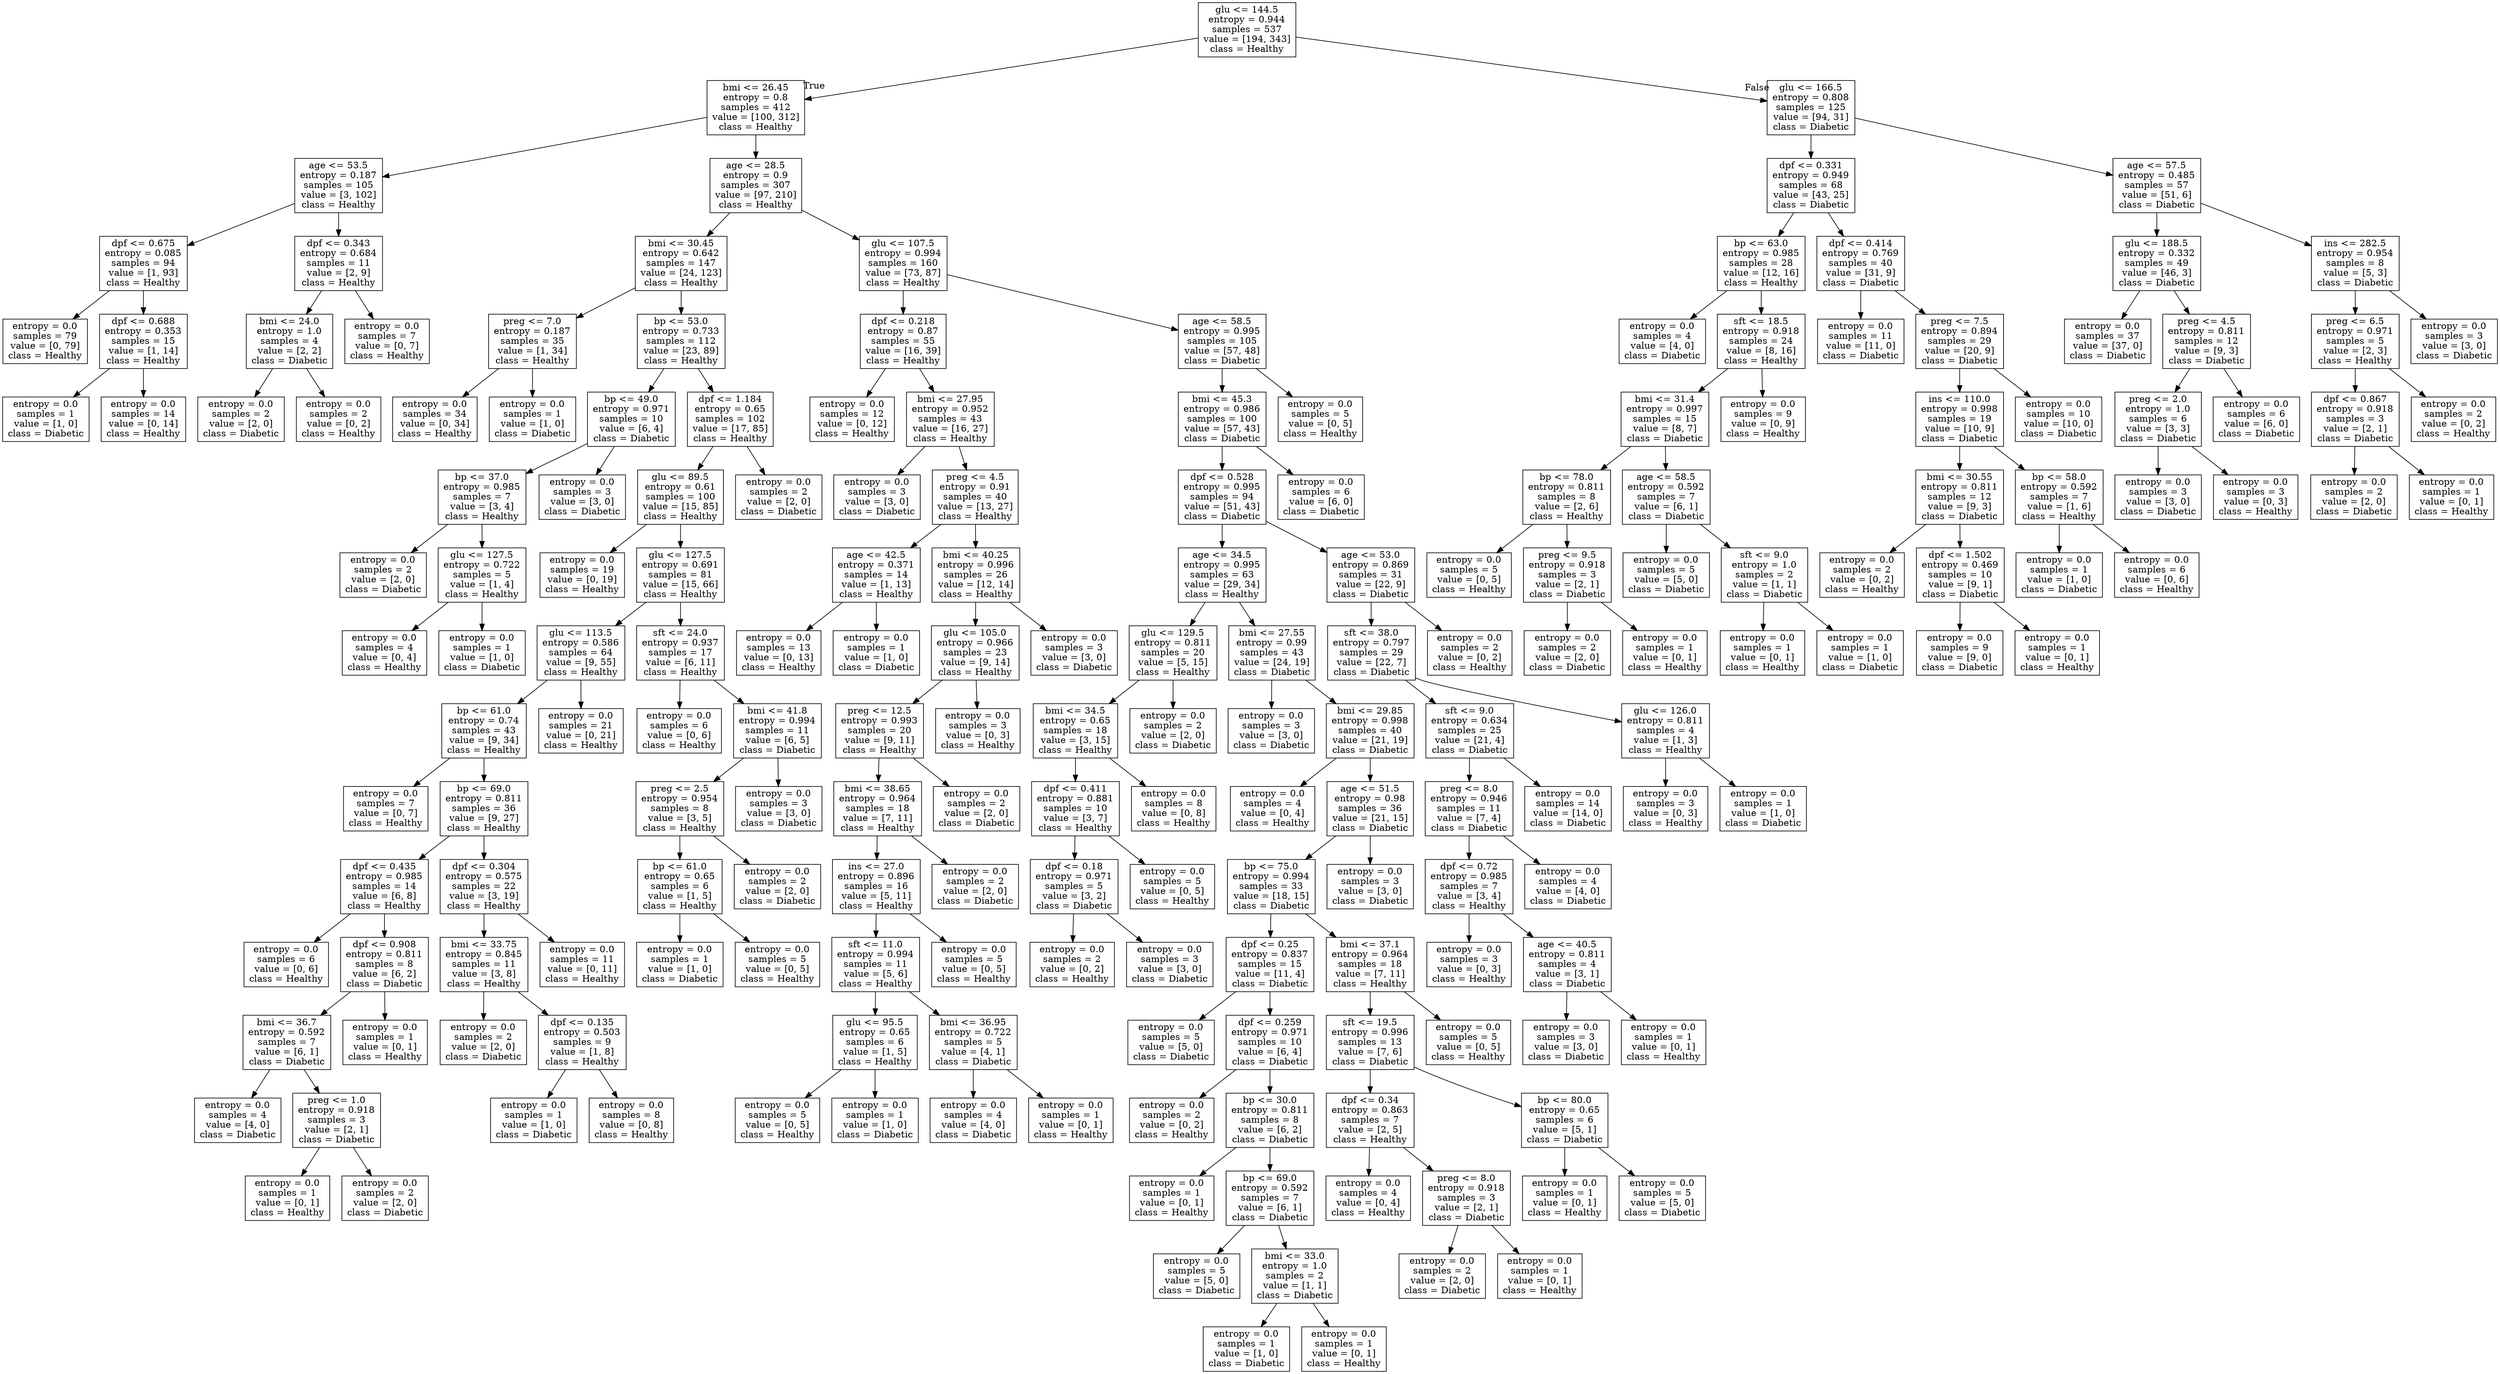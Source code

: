digraph Tree {
node [shape=box] ;
0 [label="glu <= 144.5\nentropy = 0.944\nsamples = 537\nvalue = [194, 343]\nclass = Healthy"] ;
1 [label="bmi <= 26.45\nentropy = 0.8\nsamples = 412\nvalue = [100, 312]\nclass = Healthy"] ;
0 -> 1 [labeldistance=2.5, labelangle=45, headlabel="True"] ;
2 [label="age <= 53.5\nentropy = 0.187\nsamples = 105\nvalue = [3, 102]\nclass = Healthy"] ;
1 -> 2 ;
3 [label="dpf <= 0.675\nentropy = 0.085\nsamples = 94\nvalue = [1, 93]\nclass = Healthy"] ;
2 -> 3 ;
4 [label="entropy = 0.0\nsamples = 79\nvalue = [0, 79]\nclass = Healthy"] ;
3 -> 4 ;
5 [label="dpf <= 0.688\nentropy = 0.353\nsamples = 15\nvalue = [1, 14]\nclass = Healthy"] ;
3 -> 5 ;
6 [label="entropy = 0.0\nsamples = 1\nvalue = [1, 0]\nclass = Diabetic"] ;
5 -> 6 ;
7 [label="entropy = 0.0\nsamples = 14\nvalue = [0, 14]\nclass = Healthy"] ;
5 -> 7 ;
8 [label="dpf <= 0.343\nentropy = 0.684\nsamples = 11\nvalue = [2, 9]\nclass = Healthy"] ;
2 -> 8 ;
9 [label="bmi <= 24.0\nentropy = 1.0\nsamples = 4\nvalue = [2, 2]\nclass = Diabetic"] ;
8 -> 9 ;
10 [label="entropy = 0.0\nsamples = 2\nvalue = [2, 0]\nclass = Diabetic"] ;
9 -> 10 ;
11 [label="entropy = 0.0\nsamples = 2\nvalue = [0, 2]\nclass = Healthy"] ;
9 -> 11 ;
12 [label="entropy = 0.0\nsamples = 7\nvalue = [0, 7]\nclass = Healthy"] ;
8 -> 12 ;
13 [label="age <= 28.5\nentropy = 0.9\nsamples = 307\nvalue = [97, 210]\nclass = Healthy"] ;
1 -> 13 ;
14 [label="bmi <= 30.45\nentropy = 0.642\nsamples = 147\nvalue = [24, 123]\nclass = Healthy"] ;
13 -> 14 ;
15 [label="preg <= 7.0\nentropy = 0.187\nsamples = 35\nvalue = [1, 34]\nclass = Healthy"] ;
14 -> 15 ;
16 [label="entropy = 0.0\nsamples = 34\nvalue = [0, 34]\nclass = Healthy"] ;
15 -> 16 ;
17 [label="entropy = 0.0\nsamples = 1\nvalue = [1, 0]\nclass = Diabetic"] ;
15 -> 17 ;
18 [label="bp <= 53.0\nentropy = 0.733\nsamples = 112\nvalue = [23, 89]\nclass = Healthy"] ;
14 -> 18 ;
19 [label="bp <= 49.0\nentropy = 0.971\nsamples = 10\nvalue = [6, 4]\nclass = Diabetic"] ;
18 -> 19 ;
20 [label="bp <= 37.0\nentropy = 0.985\nsamples = 7\nvalue = [3, 4]\nclass = Healthy"] ;
19 -> 20 ;
21 [label="entropy = 0.0\nsamples = 2\nvalue = [2, 0]\nclass = Diabetic"] ;
20 -> 21 ;
22 [label="glu <= 127.5\nentropy = 0.722\nsamples = 5\nvalue = [1, 4]\nclass = Healthy"] ;
20 -> 22 ;
23 [label="entropy = 0.0\nsamples = 4\nvalue = [0, 4]\nclass = Healthy"] ;
22 -> 23 ;
24 [label="entropy = 0.0\nsamples = 1\nvalue = [1, 0]\nclass = Diabetic"] ;
22 -> 24 ;
25 [label="entropy = 0.0\nsamples = 3\nvalue = [3, 0]\nclass = Diabetic"] ;
19 -> 25 ;
26 [label="dpf <= 1.184\nentropy = 0.65\nsamples = 102\nvalue = [17, 85]\nclass = Healthy"] ;
18 -> 26 ;
27 [label="glu <= 89.5\nentropy = 0.61\nsamples = 100\nvalue = [15, 85]\nclass = Healthy"] ;
26 -> 27 ;
28 [label="entropy = 0.0\nsamples = 19\nvalue = [0, 19]\nclass = Healthy"] ;
27 -> 28 ;
29 [label="glu <= 127.5\nentropy = 0.691\nsamples = 81\nvalue = [15, 66]\nclass = Healthy"] ;
27 -> 29 ;
30 [label="glu <= 113.5\nentropy = 0.586\nsamples = 64\nvalue = [9, 55]\nclass = Healthy"] ;
29 -> 30 ;
31 [label="bp <= 61.0\nentropy = 0.74\nsamples = 43\nvalue = [9, 34]\nclass = Healthy"] ;
30 -> 31 ;
32 [label="entropy = 0.0\nsamples = 7\nvalue = [0, 7]\nclass = Healthy"] ;
31 -> 32 ;
33 [label="bp <= 69.0\nentropy = 0.811\nsamples = 36\nvalue = [9, 27]\nclass = Healthy"] ;
31 -> 33 ;
34 [label="dpf <= 0.435\nentropy = 0.985\nsamples = 14\nvalue = [6, 8]\nclass = Healthy"] ;
33 -> 34 ;
35 [label="entropy = 0.0\nsamples = 6\nvalue = [0, 6]\nclass = Healthy"] ;
34 -> 35 ;
36 [label="dpf <= 0.908\nentropy = 0.811\nsamples = 8\nvalue = [6, 2]\nclass = Diabetic"] ;
34 -> 36 ;
37 [label="bmi <= 36.7\nentropy = 0.592\nsamples = 7\nvalue = [6, 1]\nclass = Diabetic"] ;
36 -> 37 ;
38 [label="entropy = 0.0\nsamples = 4\nvalue = [4, 0]\nclass = Diabetic"] ;
37 -> 38 ;
39 [label="preg <= 1.0\nentropy = 0.918\nsamples = 3\nvalue = [2, 1]\nclass = Diabetic"] ;
37 -> 39 ;
40 [label="entropy = 0.0\nsamples = 1\nvalue = [0, 1]\nclass = Healthy"] ;
39 -> 40 ;
41 [label="entropy = 0.0\nsamples = 2\nvalue = [2, 0]\nclass = Diabetic"] ;
39 -> 41 ;
42 [label="entropy = 0.0\nsamples = 1\nvalue = [0, 1]\nclass = Healthy"] ;
36 -> 42 ;
43 [label="dpf <= 0.304\nentropy = 0.575\nsamples = 22\nvalue = [3, 19]\nclass = Healthy"] ;
33 -> 43 ;
44 [label="bmi <= 33.75\nentropy = 0.845\nsamples = 11\nvalue = [3, 8]\nclass = Healthy"] ;
43 -> 44 ;
45 [label="entropy = 0.0\nsamples = 2\nvalue = [2, 0]\nclass = Diabetic"] ;
44 -> 45 ;
46 [label="dpf <= 0.135\nentropy = 0.503\nsamples = 9\nvalue = [1, 8]\nclass = Healthy"] ;
44 -> 46 ;
47 [label="entropy = 0.0\nsamples = 1\nvalue = [1, 0]\nclass = Diabetic"] ;
46 -> 47 ;
48 [label="entropy = 0.0\nsamples = 8\nvalue = [0, 8]\nclass = Healthy"] ;
46 -> 48 ;
49 [label="entropy = 0.0\nsamples = 11\nvalue = [0, 11]\nclass = Healthy"] ;
43 -> 49 ;
50 [label="entropy = 0.0\nsamples = 21\nvalue = [0, 21]\nclass = Healthy"] ;
30 -> 50 ;
51 [label="sft <= 24.0\nentropy = 0.937\nsamples = 17\nvalue = [6, 11]\nclass = Healthy"] ;
29 -> 51 ;
52 [label="entropy = 0.0\nsamples = 6\nvalue = [0, 6]\nclass = Healthy"] ;
51 -> 52 ;
53 [label="bmi <= 41.8\nentropy = 0.994\nsamples = 11\nvalue = [6, 5]\nclass = Diabetic"] ;
51 -> 53 ;
54 [label="preg <= 2.5\nentropy = 0.954\nsamples = 8\nvalue = [3, 5]\nclass = Healthy"] ;
53 -> 54 ;
55 [label="bp <= 61.0\nentropy = 0.65\nsamples = 6\nvalue = [1, 5]\nclass = Healthy"] ;
54 -> 55 ;
56 [label="entropy = 0.0\nsamples = 1\nvalue = [1, 0]\nclass = Diabetic"] ;
55 -> 56 ;
57 [label="entropy = 0.0\nsamples = 5\nvalue = [0, 5]\nclass = Healthy"] ;
55 -> 57 ;
58 [label="entropy = 0.0\nsamples = 2\nvalue = [2, 0]\nclass = Diabetic"] ;
54 -> 58 ;
59 [label="entropy = 0.0\nsamples = 3\nvalue = [3, 0]\nclass = Diabetic"] ;
53 -> 59 ;
60 [label="entropy = 0.0\nsamples = 2\nvalue = [2, 0]\nclass = Diabetic"] ;
26 -> 60 ;
61 [label="glu <= 107.5\nentropy = 0.994\nsamples = 160\nvalue = [73, 87]\nclass = Healthy"] ;
13 -> 61 ;
62 [label="dpf <= 0.218\nentropy = 0.87\nsamples = 55\nvalue = [16, 39]\nclass = Healthy"] ;
61 -> 62 ;
63 [label="entropy = 0.0\nsamples = 12\nvalue = [0, 12]\nclass = Healthy"] ;
62 -> 63 ;
64 [label="bmi <= 27.95\nentropy = 0.952\nsamples = 43\nvalue = [16, 27]\nclass = Healthy"] ;
62 -> 64 ;
65 [label="entropy = 0.0\nsamples = 3\nvalue = [3, 0]\nclass = Diabetic"] ;
64 -> 65 ;
66 [label="preg <= 4.5\nentropy = 0.91\nsamples = 40\nvalue = [13, 27]\nclass = Healthy"] ;
64 -> 66 ;
67 [label="age <= 42.5\nentropy = 0.371\nsamples = 14\nvalue = [1, 13]\nclass = Healthy"] ;
66 -> 67 ;
68 [label="entropy = 0.0\nsamples = 13\nvalue = [0, 13]\nclass = Healthy"] ;
67 -> 68 ;
69 [label="entropy = 0.0\nsamples = 1\nvalue = [1, 0]\nclass = Diabetic"] ;
67 -> 69 ;
70 [label="bmi <= 40.25\nentropy = 0.996\nsamples = 26\nvalue = [12, 14]\nclass = Healthy"] ;
66 -> 70 ;
71 [label="glu <= 105.0\nentropy = 0.966\nsamples = 23\nvalue = [9, 14]\nclass = Healthy"] ;
70 -> 71 ;
72 [label="preg <= 12.5\nentropy = 0.993\nsamples = 20\nvalue = [9, 11]\nclass = Healthy"] ;
71 -> 72 ;
73 [label="bmi <= 38.65\nentropy = 0.964\nsamples = 18\nvalue = [7, 11]\nclass = Healthy"] ;
72 -> 73 ;
74 [label="ins <= 27.0\nentropy = 0.896\nsamples = 16\nvalue = [5, 11]\nclass = Healthy"] ;
73 -> 74 ;
75 [label="sft <= 11.0\nentropy = 0.994\nsamples = 11\nvalue = [5, 6]\nclass = Healthy"] ;
74 -> 75 ;
76 [label="glu <= 95.5\nentropy = 0.65\nsamples = 6\nvalue = [1, 5]\nclass = Healthy"] ;
75 -> 76 ;
77 [label="entropy = 0.0\nsamples = 5\nvalue = [0, 5]\nclass = Healthy"] ;
76 -> 77 ;
78 [label="entropy = 0.0\nsamples = 1\nvalue = [1, 0]\nclass = Diabetic"] ;
76 -> 78 ;
79 [label="bmi <= 36.95\nentropy = 0.722\nsamples = 5\nvalue = [4, 1]\nclass = Diabetic"] ;
75 -> 79 ;
80 [label="entropy = 0.0\nsamples = 4\nvalue = [4, 0]\nclass = Diabetic"] ;
79 -> 80 ;
81 [label="entropy = 0.0\nsamples = 1\nvalue = [0, 1]\nclass = Healthy"] ;
79 -> 81 ;
82 [label="entropy = 0.0\nsamples = 5\nvalue = [0, 5]\nclass = Healthy"] ;
74 -> 82 ;
83 [label="entropy = 0.0\nsamples = 2\nvalue = [2, 0]\nclass = Diabetic"] ;
73 -> 83 ;
84 [label="entropy = 0.0\nsamples = 2\nvalue = [2, 0]\nclass = Diabetic"] ;
72 -> 84 ;
85 [label="entropy = 0.0\nsamples = 3\nvalue = [0, 3]\nclass = Healthy"] ;
71 -> 85 ;
86 [label="entropy = 0.0\nsamples = 3\nvalue = [3, 0]\nclass = Diabetic"] ;
70 -> 86 ;
87 [label="age <= 58.5\nentropy = 0.995\nsamples = 105\nvalue = [57, 48]\nclass = Diabetic"] ;
61 -> 87 ;
88 [label="bmi <= 45.3\nentropy = 0.986\nsamples = 100\nvalue = [57, 43]\nclass = Diabetic"] ;
87 -> 88 ;
89 [label="dpf <= 0.528\nentropy = 0.995\nsamples = 94\nvalue = [51, 43]\nclass = Diabetic"] ;
88 -> 89 ;
90 [label="age <= 34.5\nentropy = 0.995\nsamples = 63\nvalue = [29, 34]\nclass = Healthy"] ;
89 -> 90 ;
91 [label="glu <= 129.5\nentropy = 0.811\nsamples = 20\nvalue = [5, 15]\nclass = Healthy"] ;
90 -> 91 ;
92 [label="bmi <= 34.5\nentropy = 0.65\nsamples = 18\nvalue = [3, 15]\nclass = Healthy"] ;
91 -> 92 ;
93 [label="dpf <= 0.411\nentropy = 0.881\nsamples = 10\nvalue = [3, 7]\nclass = Healthy"] ;
92 -> 93 ;
94 [label="dpf <= 0.18\nentropy = 0.971\nsamples = 5\nvalue = [3, 2]\nclass = Diabetic"] ;
93 -> 94 ;
95 [label="entropy = 0.0\nsamples = 2\nvalue = [0, 2]\nclass = Healthy"] ;
94 -> 95 ;
96 [label="entropy = 0.0\nsamples = 3\nvalue = [3, 0]\nclass = Diabetic"] ;
94 -> 96 ;
97 [label="entropy = 0.0\nsamples = 5\nvalue = [0, 5]\nclass = Healthy"] ;
93 -> 97 ;
98 [label="entropy = 0.0\nsamples = 8\nvalue = [0, 8]\nclass = Healthy"] ;
92 -> 98 ;
99 [label="entropy = 0.0\nsamples = 2\nvalue = [2, 0]\nclass = Diabetic"] ;
91 -> 99 ;
100 [label="bmi <= 27.55\nentropy = 0.99\nsamples = 43\nvalue = [24, 19]\nclass = Diabetic"] ;
90 -> 100 ;
101 [label="entropy = 0.0\nsamples = 3\nvalue = [3, 0]\nclass = Diabetic"] ;
100 -> 101 ;
102 [label="bmi <= 29.85\nentropy = 0.998\nsamples = 40\nvalue = [21, 19]\nclass = Diabetic"] ;
100 -> 102 ;
103 [label="entropy = 0.0\nsamples = 4\nvalue = [0, 4]\nclass = Healthy"] ;
102 -> 103 ;
104 [label="age <= 51.5\nentropy = 0.98\nsamples = 36\nvalue = [21, 15]\nclass = Diabetic"] ;
102 -> 104 ;
105 [label="bp <= 75.0\nentropy = 0.994\nsamples = 33\nvalue = [18, 15]\nclass = Diabetic"] ;
104 -> 105 ;
106 [label="dpf <= 0.25\nentropy = 0.837\nsamples = 15\nvalue = [11, 4]\nclass = Diabetic"] ;
105 -> 106 ;
107 [label="entropy = 0.0\nsamples = 5\nvalue = [5, 0]\nclass = Diabetic"] ;
106 -> 107 ;
108 [label="dpf <= 0.259\nentropy = 0.971\nsamples = 10\nvalue = [6, 4]\nclass = Diabetic"] ;
106 -> 108 ;
109 [label="entropy = 0.0\nsamples = 2\nvalue = [0, 2]\nclass = Healthy"] ;
108 -> 109 ;
110 [label="bp <= 30.0\nentropy = 0.811\nsamples = 8\nvalue = [6, 2]\nclass = Diabetic"] ;
108 -> 110 ;
111 [label="entropy = 0.0\nsamples = 1\nvalue = [0, 1]\nclass = Healthy"] ;
110 -> 111 ;
112 [label="bp <= 69.0\nentropy = 0.592\nsamples = 7\nvalue = [6, 1]\nclass = Diabetic"] ;
110 -> 112 ;
113 [label="entropy = 0.0\nsamples = 5\nvalue = [5, 0]\nclass = Diabetic"] ;
112 -> 113 ;
114 [label="bmi <= 33.0\nentropy = 1.0\nsamples = 2\nvalue = [1, 1]\nclass = Diabetic"] ;
112 -> 114 ;
115 [label="entropy = 0.0\nsamples = 1\nvalue = [1, 0]\nclass = Diabetic"] ;
114 -> 115 ;
116 [label="entropy = 0.0\nsamples = 1\nvalue = [0, 1]\nclass = Healthy"] ;
114 -> 116 ;
117 [label="bmi <= 37.1\nentropy = 0.964\nsamples = 18\nvalue = [7, 11]\nclass = Healthy"] ;
105 -> 117 ;
118 [label="sft <= 19.5\nentropy = 0.996\nsamples = 13\nvalue = [7, 6]\nclass = Diabetic"] ;
117 -> 118 ;
119 [label="dpf <= 0.34\nentropy = 0.863\nsamples = 7\nvalue = [2, 5]\nclass = Healthy"] ;
118 -> 119 ;
120 [label="entropy = 0.0\nsamples = 4\nvalue = [0, 4]\nclass = Healthy"] ;
119 -> 120 ;
121 [label="preg <= 8.0\nentropy = 0.918\nsamples = 3\nvalue = [2, 1]\nclass = Diabetic"] ;
119 -> 121 ;
122 [label="entropy = 0.0\nsamples = 2\nvalue = [2, 0]\nclass = Diabetic"] ;
121 -> 122 ;
123 [label="entropy = 0.0\nsamples = 1\nvalue = [0, 1]\nclass = Healthy"] ;
121 -> 123 ;
124 [label="bp <= 80.0\nentropy = 0.65\nsamples = 6\nvalue = [5, 1]\nclass = Diabetic"] ;
118 -> 124 ;
125 [label="entropy = 0.0\nsamples = 1\nvalue = [0, 1]\nclass = Healthy"] ;
124 -> 125 ;
126 [label="entropy = 0.0\nsamples = 5\nvalue = [5, 0]\nclass = Diabetic"] ;
124 -> 126 ;
127 [label="entropy = 0.0\nsamples = 5\nvalue = [0, 5]\nclass = Healthy"] ;
117 -> 127 ;
128 [label="entropy = 0.0\nsamples = 3\nvalue = [3, 0]\nclass = Diabetic"] ;
104 -> 128 ;
129 [label="age <= 53.0\nentropy = 0.869\nsamples = 31\nvalue = [22, 9]\nclass = Diabetic"] ;
89 -> 129 ;
130 [label="sft <= 38.0\nentropy = 0.797\nsamples = 29\nvalue = [22, 7]\nclass = Diabetic"] ;
129 -> 130 ;
131 [label="sft <= 9.0\nentropy = 0.634\nsamples = 25\nvalue = [21, 4]\nclass = Diabetic"] ;
130 -> 131 ;
132 [label="preg <= 8.0\nentropy = 0.946\nsamples = 11\nvalue = [7, 4]\nclass = Diabetic"] ;
131 -> 132 ;
133 [label="dpf <= 0.72\nentropy = 0.985\nsamples = 7\nvalue = [3, 4]\nclass = Healthy"] ;
132 -> 133 ;
134 [label="entropy = 0.0\nsamples = 3\nvalue = [0, 3]\nclass = Healthy"] ;
133 -> 134 ;
135 [label="age <= 40.5\nentropy = 0.811\nsamples = 4\nvalue = [3, 1]\nclass = Diabetic"] ;
133 -> 135 ;
136 [label="entropy = 0.0\nsamples = 3\nvalue = [3, 0]\nclass = Diabetic"] ;
135 -> 136 ;
137 [label="entropy = 0.0\nsamples = 1\nvalue = [0, 1]\nclass = Healthy"] ;
135 -> 137 ;
138 [label="entropy = 0.0\nsamples = 4\nvalue = [4, 0]\nclass = Diabetic"] ;
132 -> 138 ;
139 [label="entropy = 0.0\nsamples = 14\nvalue = [14, 0]\nclass = Diabetic"] ;
131 -> 139 ;
140 [label="glu <= 126.0\nentropy = 0.811\nsamples = 4\nvalue = [1, 3]\nclass = Healthy"] ;
130 -> 140 ;
141 [label="entropy = 0.0\nsamples = 3\nvalue = [0, 3]\nclass = Healthy"] ;
140 -> 141 ;
142 [label="entropy = 0.0\nsamples = 1\nvalue = [1, 0]\nclass = Diabetic"] ;
140 -> 142 ;
143 [label="entropy = 0.0\nsamples = 2\nvalue = [0, 2]\nclass = Healthy"] ;
129 -> 143 ;
144 [label="entropy = 0.0\nsamples = 6\nvalue = [6, 0]\nclass = Diabetic"] ;
88 -> 144 ;
145 [label="entropy = 0.0\nsamples = 5\nvalue = [0, 5]\nclass = Healthy"] ;
87 -> 145 ;
146 [label="glu <= 166.5\nentropy = 0.808\nsamples = 125\nvalue = [94, 31]\nclass = Diabetic"] ;
0 -> 146 [labeldistance=2.5, labelangle=-45, headlabel="False"] ;
147 [label="dpf <= 0.331\nentropy = 0.949\nsamples = 68\nvalue = [43, 25]\nclass = Diabetic"] ;
146 -> 147 ;
148 [label="bp <= 63.0\nentropy = 0.985\nsamples = 28\nvalue = [12, 16]\nclass = Healthy"] ;
147 -> 148 ;
149 [label="entropy = 0.0\nsamples = 4\nvalue = [4, 0]\nclass = Diabetic"] ;
148 -> 149 ;
150 [label="sft <= 18.5\nentropy = 0.918\nsamples = 24\nvalue = [8, 16]\nclass = Healthy"] ;
148 -> 150 ;
151 [label="bmi <= 31.4\nentropy = 0.997\nsamples = 15\nvalue = [8, 7]\nclass = Diabetic"] ;
150 -> 151 ;
152 [label="bp <= 78.0\nentropy = 0.811\nsamples = 8\nvalue = [2, 6]\nclass = Healthy"] ;
151 -> 152 ;
153 [label="entropy = 0.0\nsamples = 5\nvalue = [0, 5]\nclass = Healthy"] ;
152 -> 153 ;
154 [label="preg <= 9.5\nentropy = 0.918\nsamples = 3\nvalue = [2, 1]\nclass = Diabetic"] ;
152 -> 154 ;
155 [label="entropy = 0.0\nsamples = 2\nvalue = [2, 0]\nclass = Diabetic"] ;
154 -> 155 ;
156 [label="entropy = 0.0\nsamples = 1\nvalue = [0, 1]\nclass = Healthy"] ;
154 -> 156 ;
157 [label="age <= 58.5\nentropy = 0.592\nsamples = 7\nvalue = [6, 1]\nclass = Diabetic"] ;
151 -> 157 ;
158 [label="entropy = 0.0\nsamples = 5\nvalue = [5, 0]\nclass = Diabetic"] ;
157 -> 158 ;
159 [label="sft <= 9.0\nentropy = 1.0\nsamples = 2\nvalue = [1, 1]\nclass = Diabetic"] ;
157 -> 159 ;
160 [label="entropy = 0.0\nsamples = 1\nvalue = [0, 1]\nclass = Healthy"] ;
159 -> 160 ;
161 [label="entropy = 0.0\nsamples = 1\nvalue = [1, 0]\nclass = Diabetic"] ;
159 -> 161 ;
162 [label="entropy = 0.0\nsamples = 9\nvalue = [0, 9]\nclass = Healthy"] ;
150 -> 162 ;
163 [label="dpf <= 0.414\nentropy = 0.769\nsamples = 40\nvalue = [31, 9]\nclass = Diabetic"] ;
147 -> 163 ;
164 [label="entropy = 0.0\nsamples = 11\nvalue = [11, 0]\nclass = Diabetic"] ;
163 -> 164 ;
165 [label="preg <= 7.5\nentropy = 0.894\nsamples = 29\nvalue = [20, 9]\nclass = Diabetic"] ;
163 -> 165 ;
166 [label="ins <= 110.0\nentropy = 0.998\nsamples = 19\nvalue = [10, 9]\nclass = Diabetic"] ;
165 -> 166 ;
167 [label="bmi <= 30.55\nentropy = 0.811\nsamples = 12\nvalue = [9, 3]\nclass = Diabetic"] ;
166 -> 167 ;
168 [label="entropy = 0.0\nsamples = 2\nvalue = [0, 2]\nclass = Healthy"] ;
167 -> 168 ;
169 [label="dpf <= 1.502\nentropy = 0.469\nsamples = 10\nvalue = [9, 1]\nclass = Diabetic"] ;
167 -> 169 ;
170 [label="entropy = 0.0\nsamples = 9\nvalue = [9, 0]\nclass = Diabetic"] ;
169 -> 170 ;
171 [label="entropy = 0.0\nsamples = 1\nvalue = [0, 1]\nclass = Healthy"] ;
169 -> 171 ;
172 [label="bp <= 58.0\nentropy = 0.592\nsamples = 7\nvalue = [1, 6]\nclass = Healthy"] ;
166 -> 172 ;
173 [label="entropy = 0.0\nsamples = 1\nvalue = [1, 0]\nclass = Diabetic"] ;
172 -> 173 ;
174 [label="entropy = 0.0\nsamples = 6\nvalue = [0, 6]\nclass = Healthy"] ;
172 -> 174 ;
175 [label="entropy = 0.0\nsamples = 10\nvalue = [10, 0]\nclass = Diabetic"] ;
165 -> 175 ;
176 [label="age <= 57.5\nentropy = 0.485\nsamples = 57\nvalue = [51, 6]\nclass = Diabetic"] ;
146 -> 176 ;
177 [label="glu <= 188.5\nentropy = 0.332\nsamples = 49\nvalue = [46, 3]\nclass = Diabetic"] ;
176 -> 177 ;
178 [label="entropy = 0.0\nsamples = 37\nvalue = [37, 0]\nclass = Diabetic"] ;
177 -> 178 ;
179 [label="preg <= 4.5\nentropy = 0.811\nsamples = 12\nvalue = [9, 3]\nclass = Diabetic"] ;
177 -> 179 ;
180 [label="preg <= 2.0\nentropy = 1.0\nsamples = 6\nvalue = [3, 3]\nclass = Diabetic"] ;
179 -> 180 ;
181 [label="entropy = 0.0\nsamples = 3\nvalue = [3, 0]\nclass = Diabetic"] ;
180 -> 181 ;
182 [label="entropy = 0.0\nsamples = 3\nvalue = [0, 3]\nclass = Healthy"] ;
180 -> 182 ;
183 [label="entropy = 0.0\nsamples = 6\nvalue = [6, 0]\nclass = Diabetic"] ;
179 -> 183 ;
184 [label="ins <= 282.5\nentropy = 0.954\nsamples = 8\nvalue = [5, 3]\nclass = Diabetic"] ;
176 -> 184 ;
185 [label="preg <= 6.5\nentropy = 0.971\nsamples = 5\nvalue = [2, 3]\nclass = Healthy"] ;
184 -> 185 ;
186 [label="dpf <= 0.867\nentropy = 0.918\nsamples = 3\nvalue = [2, 1]\nclass = Diabetic"] ;
185 -> 186 ;
187 [label="entropy = 0.0\nsamples = 2\nvalue = [2, 0]\nclass = Diabetic"] ;
186 -> 187 ;
188 [label="entropy = 0.0\nsamples = 1\nvalue = [0, 1]\nclass = Healthy"] ;
186 -> 188 ;
189 [label="entropy = 0.0\nsamples = 2\nvalue = [0, 2]\nclass = Healthy"] ;
185 -> 189 ;
190 [label="entropy = 0.0\nsamples = 3\nvalue = [3, 0]\nclass = Diabetic"] ;
184 -> 190 ;
}